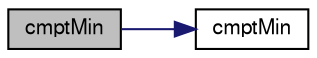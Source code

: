 digraph "cmptMin"
{
  bgcolor="transparent";
  edge [fontname="FreeSans",fontsize="10",labelfontname="FreeSans",labelfontsize="10"];
  node [fontname="FreeSans",fontsize="10",shape=record];
  rankdir="LR";
  Node64659 [label="cmptMin",height=0.2,width=0.4,color="black", fillcolor="grey75", style="filled", fontcolor="black"];
  Node64659 -> Node64660 [color="midnightblue",fontsize="10",style="solid",fontname="FreeSans"];
  Node64660 [label="cmptMin",height=0.2,width=0.4,color="black",URL="$a21124.html#a4b2a4d10cca98cdf1b0f9667b5d8d556"];
}

